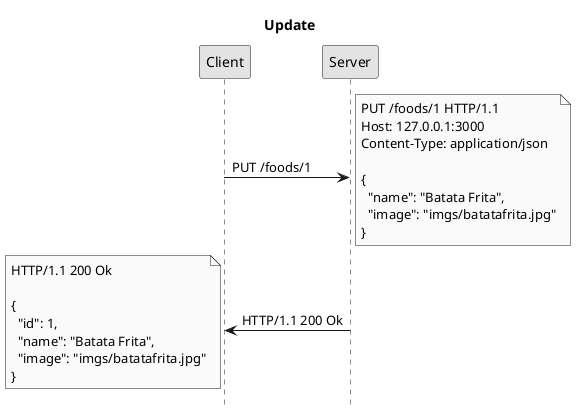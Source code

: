 @startuml
title Update
hide footbox
skinparam monochrome true

Client -> Server: PUT /foods/1
note right: PUT /foods/1 HTTP/1.1\nHost: 127.0.0.1:3000\nContent-Type: application/json\n\n{\n  "name": "Batata Frita",\n  "image": "imgs/batatafrita.jpg"\n}
Server -> Client: HTTP/1.1 200 Ok
note left: HTTP/1.1 200 Ok\n\n{\n  "id": 1,\n  "name": "Batata Frita",\n  "image": "imgs/batatafrita.jpg"\n}
@enduml
